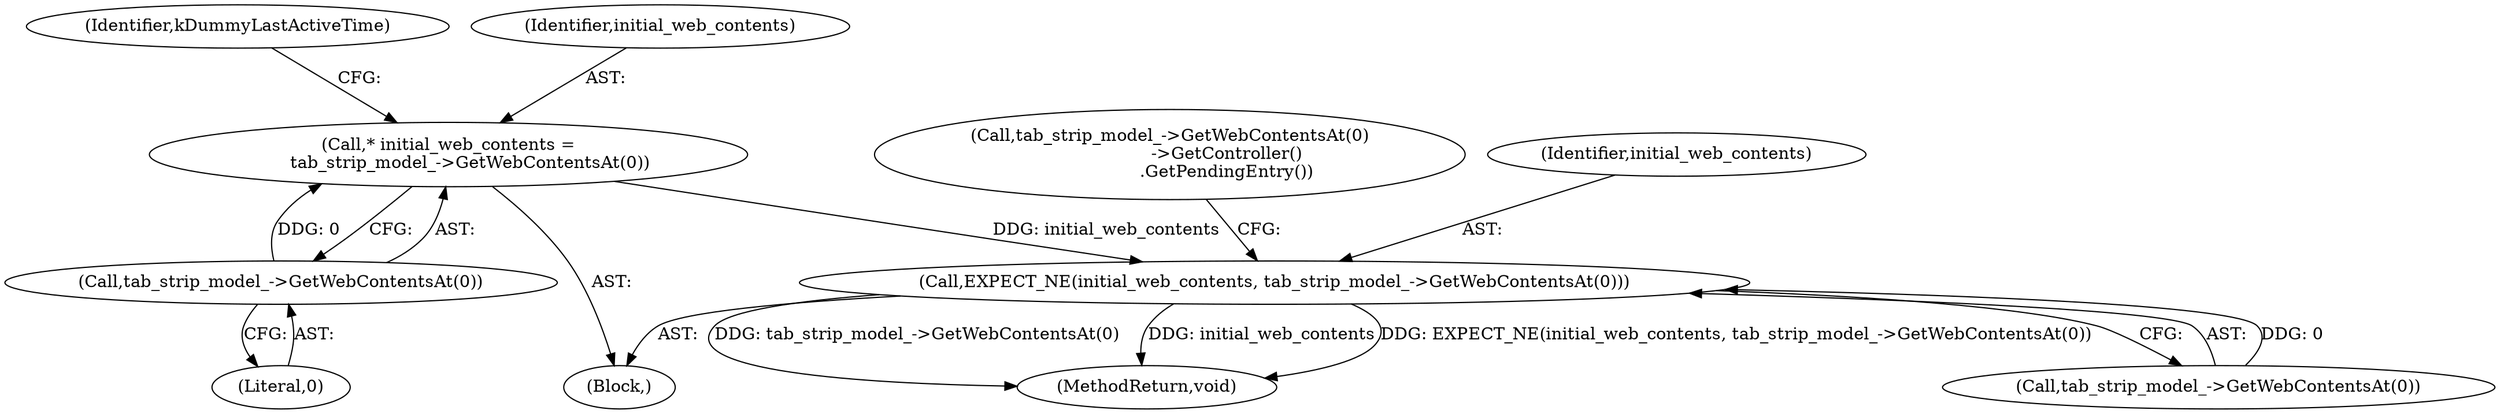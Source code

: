 digraph "0_Chrome_7394cf6f43d7a86630d3eb1c728fd63c621b5530_10@pointer" {
"1000125" [label="(Call,* initial_web_contents =\n        tab_strip_model_->GetWebContentsAt(0))"];
"1000127" [label="(Call,tab_strip_model_->GetWebContentsAt(0))"];
"1000147" [label="(Call,EXPECT_NE(initial_web_contents, tab_strip_model_->GetWebContentsAt(0)))"];
"1000130" [label="(Identifier,kDummyLastActiveTime)"];
"1000149" [label="(Call,tab_strip_model_->GetWebContentsAt(0))"];
"1000125" [label="(Call,* initial_web_contents =\n        tab_strip_model_->GetWebContentsAt(0))"];
"1000152" [label="(Call,tab_strip_model_->GetWebContentsAt(0)\n                     ->GetController()\n                     .GetPendingEntry())"];
"1000103" [label="(Block,)"];
"1000128" [label="(Literal,0)"];
"1000147" [label="(Call,EXPECT_NE(initial_web_contents, tab_strip_model_->GetWebContentsAt(0)))"];
"1000158" [label="(MethodReturn,void)"];
"1000127" [label="(Call,tab_strip_model_->GetWebContentsAt(0))"];
"1000148" [label="(Identifier,initial_web_contents)"];
"1000126" [label="(Identifier,initial_web_contents)"];
"1000125" -> "1000103"  [label="AST: "];
"1000125" -> "1000127"  [label="CFG: "];
"1000126" -> "1000125"  [label="AST: "];
"1000127" -> "1000125"  [label="AST: "];
"1000130" -> "1000125"  [label="CFG: "];
"1000127" -> "1000125"  [label="DDG: 0"];
"1000125" -> "1000147"  [label="DDG: initial_web_contents"];
"1000127" -> "1000128"  [label="CFG: "];
"1000128" -> "1000127"  [label="AST: "];
"1000147" -> "1000103"  [label="AST: "];
"1000147" -> "1000149"  [label="CFG: "];
"1000148" -> "1000147"  [label="AST: "];
"1000149" -> "1000147"  [label="AST: "];
"1000152" -> "1000147"  [label="CFG: "];
"1000147" -> "1000158"  [label="DDG: tab_strip_model_->GetWebContentsAt(0)"];
"1000147" -> "1000158"  [label="DDG: initial_web_contents"];
"1000147" -> "1000158"  [label="DDG: EXPECT_NE(initial_web_contents, tab_strip_model_->GetWebContentsAt(0))"];
"1000149" -> "1000147"  [label="DDG: 0"];
}
